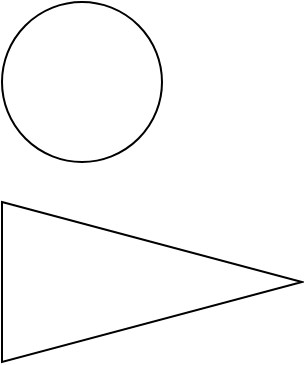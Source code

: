 <mxfile version="10.7.7" type="github"><diagram id="0HbwZwkTGICLNQ5TITDM" name="第 1 页"><mxGraphModel dx="1526" dy="795" grid="1" gridSize="10" guides="1" tooltips="1" connect="1" arrows="1" fold="1" page="1" pageScale="1" pageWidth="827" pageHeight="1169" math="0" shadow="0"><root><mxCell id="0"/><mxCell id="1" parent="0"/><mxCell id="8ZDjtIMwFBthHGICYTbF-1" value="" style="ellipse;whiteSpace=wrap;html=1;aspect=fixed;" vertex="1" parent="1"><mxGeometry x="20" y="20" width="80" height="80" as="geometry"/></mxCell><mxCell id="8ZDjtIMwFBthHGICYTbF-2" value="" style="triangle;whiteSpace=wrap;html=1;" vertex="1" parent="1"><mxGeometry x="20" y="120" width="150" height="80" as="geometry"/></mxCell></root></mxGraphModel></diagram></mxfile>